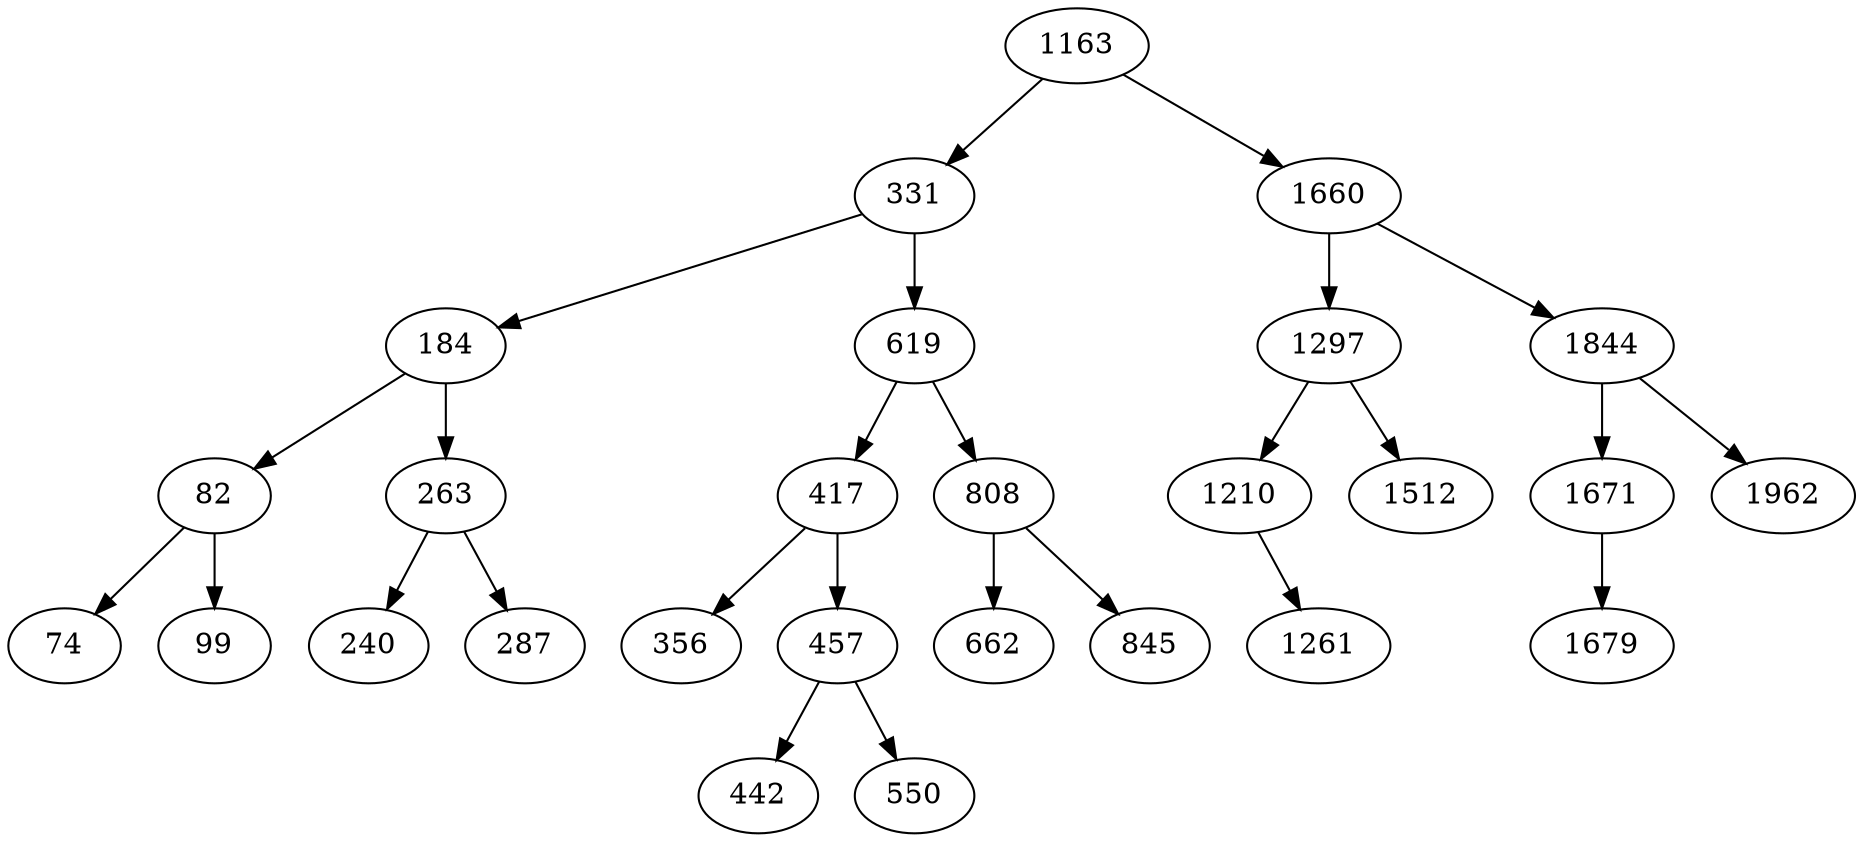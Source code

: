 digraph AVLBaum
{
1163 -> 331;
1163 -> 1660;
331 -> 184;
331 -> 619;
184 -> 82;
184 -> 263;
82 -> 74;
82 -> 99;
263 -> 240;
263 -> 287;
619 -> 417;
619 -> 808;
417 -> 356;
417 -> 457;
457 -> 442;
457 -> 550;
808 -> 662;
808 -> 845;
1660 -> 1297;
1660 -> 1844;
1297 -> 1210;
1297 -> 1512;
1210 -> 1261;
1844 -> 1671;
1844 -> 1962;
1671 -> 1679;
}
